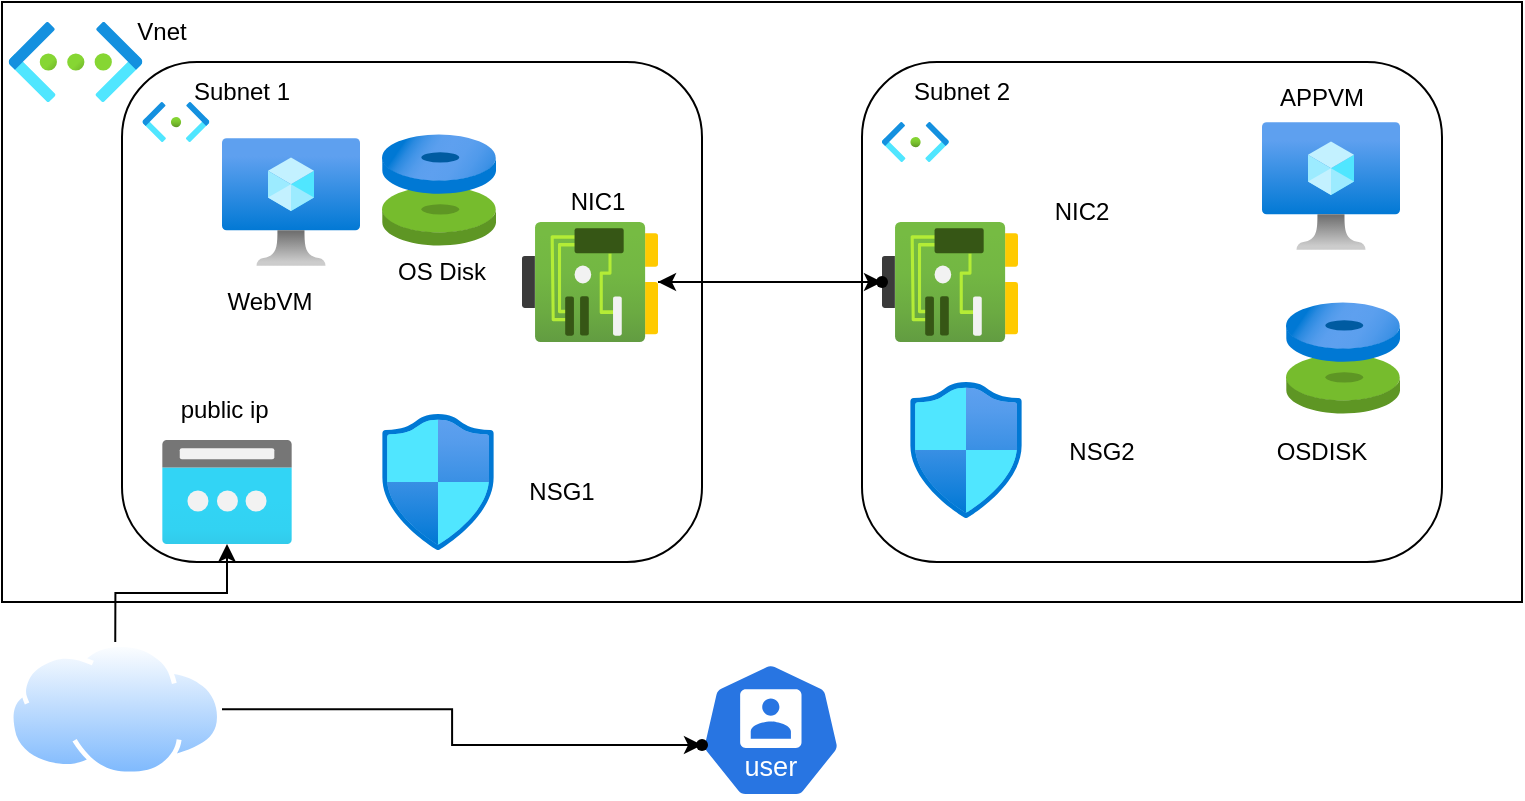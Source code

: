 <mxfile version="28.0.9">
  <diagram name="Page-1" id="DEEFjsyMBdz_xcTsO5zJ">
    <mxGraphModel dx="872" dy="534" grid="1" gridSize="10" guides="1" tooltips="1" connect="1" arrows="1" fold="1" page="1" pageScale="1" pageWidth="827" pageHeight="1169" math="0" shadow="0">
      <root>
        <mxCell id="0" />
        <mxCell id="1" parent="0" />
        <mxCell id="4A4hcHnziD-pWjWTxIo6-1" value="" style="rounded=0;whiteSpace=wrap;html=1;fillColor=none;" vertex="1" parent="1">
          <mxGeometry x="40" y="30" width="760" height="300" as="geometry" />
        </mxCell>
        <mxCell id="4A4hcHnziD-pWjWTxIo6-2" value="" style="rounded=1;whiteSpace=wrap;html=1;fillColor=none;" vertex="1" parent="1">
          <mxGeometry x="100" y="60" width="290" height="250" as="geometry" />
        </mxCell>
        <mxCell id="4A4hcHnziD-pWjWTxIo6-3" value="" style="rounded=1;whiteSpace=wrap;html=1;fillColor=none;" vertex="1" parent="1">
          <mxGeometry x="470" y="60" width="290" height="250" as="geometry" />
        </mxCell>
        <mxCell id="4A4hcHnziD-pWjWTxIo6-4" value="Subnet 1" style="text;html=1;align=center;verticalAlign=middle;whiteSpace=wrap;rounded=0;" vertex="1" parent="1">
          <mxGeometry x="130" y="60" width="60" height="30" as="geometry" />
        </mxCell>
        <mxCell id="4A4hcHnziD-pWjWTxIo6-5" value="Subnet 2" style="text;html=1;align=center;verticalAlign=middle;whiteSpace=wrap;rounded=0;" vertex="1" parent="1">
          <mxGeometry x="490" y="60" width="60" height="30" as="geometry" />
        </mxCell>
        <mxCell id="4A4hcHnziD-pWjWTxIo6-6" value="Vnet" style="text;html=1;align=center;verticalAlign=middle;whiteSpace=wrap;rounded=0;" vertex="1" parent="1">
          <mxGeometry x="90" y="30" width="60" height="30" as="geometry" />
        </mxCell>
        <mxCell id="4A4hcHnziD-pWjWTxIo6-8" value="" style="aspect=fixed;sketch=0;html=1;dashed=0;whitespace=wrap;verticalLabelPosition=bottom;verticalAlign=top;fillColor=#2875E2;strokeColor=#ffffff;points=[[0.005,0.63,0],[0.1,0.2,0],[0.9,0.2,0],[0.5,0,0],[0.995,0.63,0],[0.72,0.99,0],[0.5,1,0],[0.28,0.99,0]];shape=mxgraph.kubernetes.icon2;kubernetesLabel=1;prIcon=user" vertex="1" parent="1">
          <mxGeometry x="389" y="360" width="70.83" height="68" as="geometry" />
        </mxCell>
        <mxCell id="4A4hcHnziD-pWjWTxIo6-11" value="" style="edgeStyle=orthogonalEdgeStyle;rounded=0;orthogonalLoop=1;jettySize=auto;html=1;" edge="1" parent="1" source="4A4hcHnziD-pWjWTxIo6-9" target="4A4hcHnziD-pWjWTxIo6-10">
          <mxGeometry relative="1" as="geometry" />
        </mxCell>
        <mxCell id="4A4hcHnziD-pWjWTxIo6-21" value="" style="edgeStyle=orthogonalEdgeStyle;rounded=0;orthogonalLoop=1;jettySize=auto;html=1;" edge="1" parent="1" source="4A4hcHnziD-pWjWTxIo6-9" target="4A4hcHnziD-pWjWTxIo6-16">
          <mxGeometry relative="1" as="geometry" />
        </mxCell>
        <mxCell id="4A4hcHnziD-pWjWTxIo6-9" value="" style="image;aspect=fixed;perimeter=ellipsePerimeter;html=1;align=center;shadow=0;dashed=0;spacingTop=3;image=img/lib/active_directory/internet_cloud.svg;" vertex="1" parent="1">
          <mxGeometry x="43.25" y="350" width="106.75" height="67.25" as="geometry" />
        </mxCell>
        <mxCell id="4A4hcHnziD-pWjWTxIo6-10" value="" style="shape=waypoint;sketch=0;size=6;pointerEvents=1;points=[];fillColor=default;resizable=0;rotatable=0;perimeter=centerPerimeter;snapToPoint=1;verticalAlign=top;labelBackgroundColor=default;shadow=0;dashed=0;spacingTop=3;" vertex="1" parent="1">
          <mxGeometry x="380" y="391.5" width="20" height="20" as="geometry" />
        </mxCell>
        <mxCell id="4A4hcHnziD-pWjWTxIo6-12" value="" style="image;aspect=fixed;html=1;points=[];align=center;fontSize=12;image=img/lib/azure2/compute/Virtual_Machine.svg;" vertex="1" parent="1">
          <mxGeometry x="150" y="98" width="69" height="64" as="geometry" />
        </mxCell>
        <mxCell id="4A4hcHnziD-pWjWTxIo6-13" value="" style="image;aspect=fixed;html=1;points=[];align=center;fontSize=12;image=img/lib/azure2/compute/Virtual_Machine.svg;" vertex="1" parent="1">
          <mxGeometry x="670" y="90" width="69" height="64" as="geometry" />
        </mxCell>
        <mxCell id="4A4hcHnziD-pWjWTxIo6-14" value="" style="image;aspect=fixed;html=1;points=[];align=center;fontSize=12;image=img/lib/azure2/compute/Disks.svg;" vertex="1" parent="1">
          <mxGeometry x="230" y="96" width="57.0" height="56.0" as="geometry" />
        </mxCell>
        <mxCell id="4A4hcHnziD-pWjWTxIo6-15" value="" style="image;aspect=fixed;html=1;points=[];align=center;fontSize=12;image=img/lib/azure2/compute/Disks.svg;" vertex="1" parent="1">
          <mxGeometry x="682" y="180" width="57.0" height="56.0" as="geometry" />
        </mxCell>
        <mxCell id="4A4hcHnziD-pWjWTxIo6-16" value="" style="image;aspect=fixed;html=1;points=[];align=center;fontSize=12;image=img/lib/azure2/networking/Public_IP_Addresses.svg;" vertex="1" parent="1">
          <mxGeometry x="120" y="249" width="65" height="52" as="geometry" />
        </mxCell>
        <mxCell id="4A4hcHnziD-pWjWTxIo6-17" value="" style="image;aspect=fixed;html=1;points=[];align=center;fontSize=12;image=img/lib/azure2/networking/Network_Security_Groups.svg;" vertex="1" parent="1">
          <mxGeometry x="230" y="236" width="56.0" height="68" as="geometry" />
        </mxCell>
        <mxCell id="4A4hcHnziD-pWjWTxIo6-18" value="" style="image;aspect=fixed;html=1;points=[];align=center;fontSize=12;image=img/lib/azure2/networking/Network_Security_Groups.svg;" vertex="1" parent="1">
          <mxGeometry x="494" y="220" width="56.0" height="68" as="geometry" />
        </mxCell>
        <mxCell id="4A4hcHnziD-pWjWTxIo6-28" value="" style="edgeStyle=orthogonalEdgeStyle;rounded=0;orthogonalLoop=1;jettySize=auto;html=1;" edge="1" parent="1" source="4A4hcHnziD-pWjWTxIo6-19" target="4A4hcHnziD-pWjWTxIo6-27">
          <mxGeometry relative="1" as="geometry" />
        </mxCell>
        <mxCell id="4A4hcHnziD-pWjWTxIo6-19" value="" style="image;aspect=fixed;html=1;points=[];align=center;fontSize=12;image=img/lib/azure2/networking/Network_Interfaces.svg;" vertex="1" parent="1">
          <mxGeometry x="300" y="140" width="68" height="60" as="geometry" />
        </mxCell>
        <mxCell id="4A4hcHnziD-pWjWTxIo6-26" value="" style="edgeStyle=orthogonalEdgeStyle;rounded=0;orthogonalLoop=1;jettySize=auto;html=1;" edge="1" parent="1" source="4A4hcHnziD-pWjWTxIo6-20" target="4A4hcHnziD-pWjWTxIo6-19">
          <mxGeometry relative="1" as="geometry" />
        </mxCell>
        <mxCell id="4A4hcHnziD-pWjWTxIo6-20" value="" style="image;aspect=fixed;html=1;points=[];align=center;fontSize=12;image=img/lib/azure2/networking/Network_Interfaces.svg;" vertex="1" parent="1">
          <mxGeometry x="480" y="140" width="68" height="60" as="geometry" />
        </mxCell>
        <mxCell id="4A4hcHnziD-pWjWTxIo6-22" value="" style="image;aspect=fixed;html=1;points=[];align=center;fontSize=12;image=img/lib/azure2/networking/Virtual_Networks.svg;" vertex="1" parent="1">
          <mxGeometry x="43.25" y="40" width="67" height="40" as="geometry" />
        </mxCell>
        <mxCell id="4A4hcHnziD-pWjWTxIo6-23" value="" style="image;aspect=fixed;html=1;points=[];align=center;fontSize=12;image=img/lib/azure2/networking/Subnet.svg;" vertex="1" parent="1">
          <mxGeometry x="110.25" y="80" width="33.4" height="20" as="geometry" />
        </mxCell>
        <mxCell id="4A4hcHnziD-pWjWTxIo6-24" value="" style="image;aspect=fixed;html=1;points=[];align=center;fontSize=12;image=img/lib/azure2/networking/Subnet.svg;" vertex="1" parent="1">
          <mxGeometry x="480" y="90" width="33.4" height="20" as="geometry" />
        </mxCell>
        <mxCell id="4A4hcHnziD-pWjWTxIo6-27" value="" style="shape=waypoint;sketch=0;size=6;pointerEvents=1;points=[];fillColor=default;resizable=0;rotatable=0;perimeter=centerPerimeter;snapToPoint=1;verticalAlign=top;labelBackgroundColor=default;" vertex="1" parent="1">
          <mxGeometry x="470" y="160" width="20" height="20" as="geometry" />
        </mxCell>
        <mxCell id="4A4hcHnziD-pWjWTxIo6-29" value="NIC1" style="text;html=1;align=center;verticalAlign=middle;whiteSpace=wrap;rounded=0;" vertex="1" parent="1">
          <mxGeometry x="308" y="115" width="60" height="30" as="geometry" />
        </mxCell>
        <mxCell id="4A4hcHnziD-pWjWTxIo6-30" value="NIC2" style="text;html=1;align=center;verticalAlign=middle;whiteSpace=wrap;rounded=0;" vertex="1" parent="1">
          <mxGeometry x="550" y="120" width="60" height="30" as="geometry" />
        </mxCell>
        <mxCell id="4A4hcHnziD-pWjWTxIo6-31" value="NSG2" style="text;html=1;align=center;verticalAlign=middle;whiteSpace=wrap;rounded=0;" vertex="1" parent="1">
          <mxGeometry x="560" y="240" width="60" height="30" as="geometry" />
        </mxCell>
        <mxCell id="4A4hcHnziD-pWjWTxIo6-32" value="NSG1" style="text;html=1;align=center;verticalAlign=middle;whiteSpace=wrap;rounded=0;" vertex="1" parent="1">
          <mxGeometry x="290" y="260" width="60" height="30" as="geometry" />
        </mxCell>
        <mxCell id="4A4hcHnziD-pWjWTxIo6-33" value="WebVM" style="text;html=1;align=center;verticalAlign=middle;whiteSpace=wrap;rounded=0;" vertex="1" parent="1">
          <mxGeometry x="143.65" y="165" width="60" height="30" as="geometry" />
        </mxCell>
        <mxCell id="4A4hcHnziD-pWjWTxIo6-34" value="APPVM&lt;div&gt;&lt;br&gt;&lt;/div&gt;" style="text;html=1;align=center;verticalAlign=middle;whiteSpace=wrap;rounded=0;" vertex="1" parent="1">
          <mxGeometry x="670" y="70" width="60" height="30" as="geometry" />
        </mxCell>
        <mxCell id="4A4hcHnziD-pWjWTxIo6-35" value="OSDISK" style="text;html=1;align=center;verticalAlign=middle;whiteSpace=wrap;rounded=0;" vertex="1" parent="1">
          <mxGeometry x="670" y="240" width="60" height="30" as="geometry" />
        </mxCell>
        <mxCell id="4A4hcHnziD-pWjWTxIo6-36" value="OS Disk" style="text;html=1;align=center;verticalAlign=middle;whiteSpace=wrap;rounded=0;" vertex="1" parent="1">
          <mxGeometry x="230" y="150" width="60" height="30" as="geometry" />
        </mxCell>
        <mxCell id="4A4hcHnziD-pWjWTxIo6-37" value="public ip&amp;nbsp;" style="text;html=1;align=center;verticalAlign=middle;whiteSpace=wrap;rounded=0;" vertex="1" parent="1">
          <mxGeometry x="122.5" y="219" width="60" height="30" as="geometry" />
        </mxCell>
      </root>
    </mxGraphModel>
  </diagram>
</mxfile>
